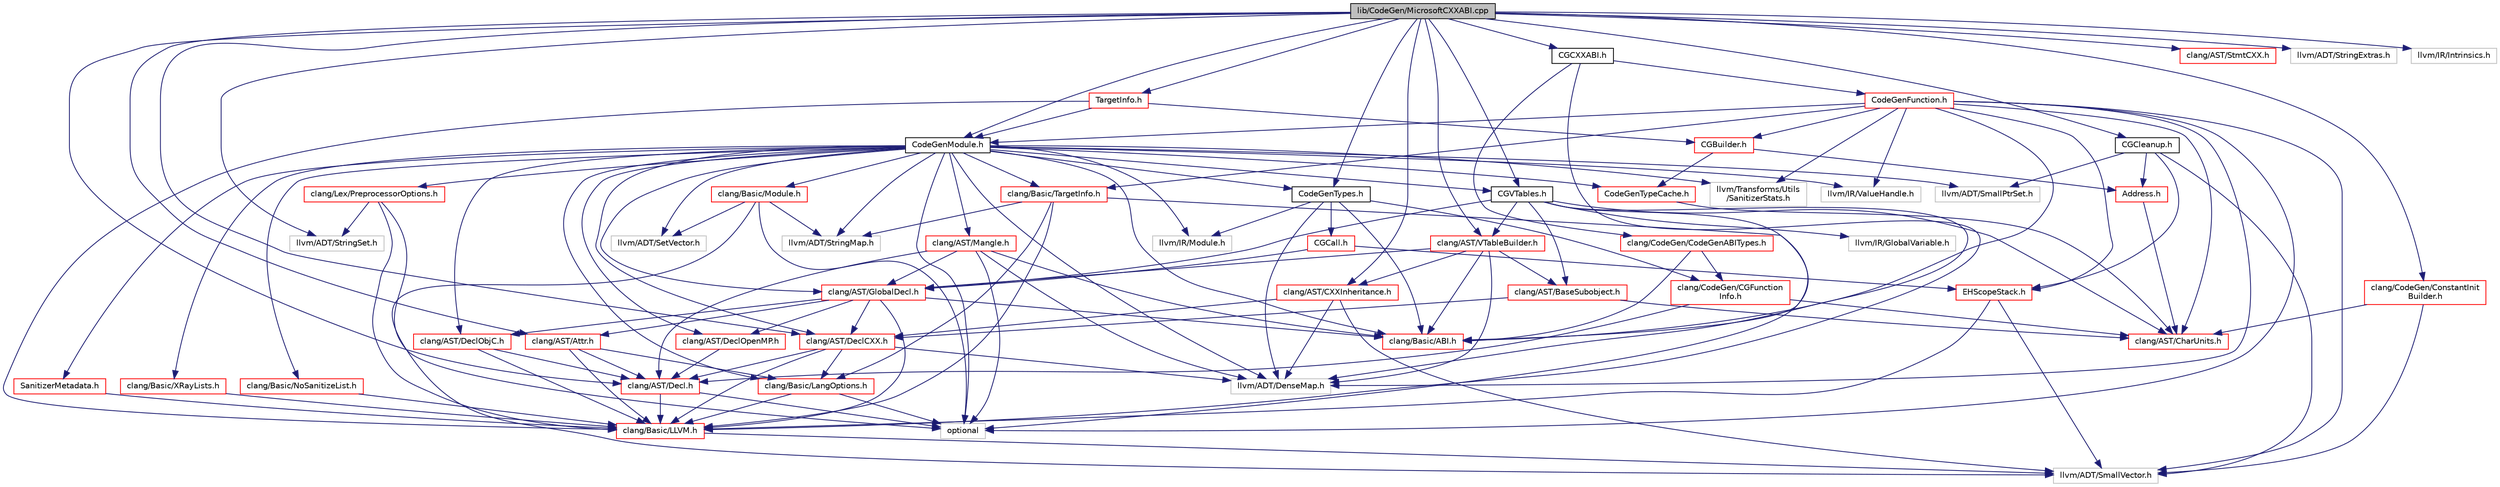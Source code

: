 digraph "lib/CodeGen/MicrosoftCXXABI.cpp"
{
 // LATEX_PDF_SIZE
  bgcolor="transparent";
  edge [fontname="Helvetica",fontsize="10",labelfontname="Helvetica",labelfontsize="10"];
  node [fontname="Helvetica",fontsize="10",shape=record];
  Node1 [label="lib/CodeGen/MicrosoftCXXABI.cpp",height=0.2,width=0.4,color="black", fillcolor="grey75", style="filled", fontcolor="black",tooltip=" "];
  Node1 -> Node2 [color="midnightblue",fontsize="10",style="solid",fontname="Helvetica"];
  Node2 [label="CGCXXABI.h",height=0.2,width=0.4,color="black",URL="$CGCXXABI_8h.html",tooltip=" "];
  Node2 -> Node3 [color="midnightblue",fontsize="10",style="solid",fontname="Helvetica"];
  Node3 [label="CodeGenFunction.h",height=0.2,width=0.4,color="red",URL="$CodeGenFunction_8h.html",tooltip=" "];
  Node3 -> Node4 [color="midnightblue",fontsize="10",style="solid",fontname="Helvetica"];
  Node4 [label="CGBuilder.h",height=0.2,width=0.4,color="red",URL="$CGBuilder_8h.html",tooltip=" "];
  Node4 -> Node5 [color="midnightblue",fontsize="10",style="solid",fontname="Helvetica"];
  Node5 [label="Address.h",height=0.2,width=0.4,color="red",URL="$Address_8h.html",tooltip=" "];
  Node5 -> Node6 [color="midnightblue",fontsize="10",style="solid",fontname="Helvetica"];
  Node6 [label="clang/AST/CharUnits.h",height=0.2,width=0.4,color="red",URL="$CharUnits_8h.html",tooltip=" "];
  Node4 -> Node13 [color="midnightblue",fontsize="10",style="solid",fontname="Helvetica"];
  Node13 [label="CodeGenTypeCache.h",height=0.2,width=0.4,color="red",URL="$CodeGenTypeCache_8h.html",tooltip=" "];
  Node13 -> Node6 [color="midnightblue",fontsize="10",style="solid",fontname="Helvetica"];
  Node3 -> Node195 [color="midnightblue",fontsize="10",style="solid",fontname="Helvetica"];
  Node195 [label="CodeGenModule.h",height=0.2,width=0.4,color="black",URL="$CodeGenModule_8h.html",tooltip=" "];
  Node195 -> Node196 [color="midnightblue",fontsize="10",style="solid",fontname="Helvetica"];
  Node196 [label="CGVTables.h",height=0.2,width=0.4,color="black",URL="$CGVTables_8h.html",tooltip=" "];
  Node196 -> Node197 [color="midnightblue",fontsize="10",style="solid",fontname="Helvetica"];
  Node197 [label="clang/AST/BaseSubobject.h",height=0.2,width=0.4,color="red",URL="$BaseSubobject_8h.html",tooltip=" "];
  Node197 -> Node6 [color="midnightblue",fontsize="10",style="solid",fontname="Helvetica"];
  Node197 -> Node21 [color="midnightblue",fontsize="10",style="solid",fontname="Helvetica"];
  Node21 [label="clang/AST/DeclCXX.h",height=0.2,width=0.4,color="red",URL="$DeclCXX_8h.html",tooltip=" "];
  Node21 -> Node45 [color="midnightblue",fontsize="10",style="solid",fontname="Helvetica"];
  Node45 [label="clang/AST/Decl.h",height=0.2,width=0.4,color="red",URL="$Decl_8h.html",tooltip=" "];
  Node45 -> Node39 [color="midnightblue",fontsize="10",style="solid",fontname="Helvetica"];
  Node39 [label="clang/Basic/LLVM.h",height=0.2,width=0.4,color="red",URL="$LLVM_8h.html",tooltip=" "];
  Node39 -> Node41 [color="midnightblue",fontsize="10",style="solid",fontname="Helvetica"];
  Node41 [label="llvm/ADT/SmallVector.h",height=0.2,width=0.4,color="grey75",tooltip=" "];
  Node45 -> Node66 [color="midnightblue",fontsize="10",style="solid",fontname="Helvetica"];
  Node66 [label="optional",height=0.2,width=0.4,color="grey75",tooltip=" "];
  Node21 -> Node39 [color="midnightblue",fontsize="10",style="solid",fontname="Helvetica"];
  Node21 -> Node122 [color="midnightblue",fontsize="10",style="solid",fontname="Helvetica"];
  Node122 [label="clang/Basic/LangOptions.h",height=0.2,width=0.4,color="red",URL="$LangOptions_8h.html",tooltip=" "];
  Node122 -> Node39 [color="midnightblue",fontsize="10",style="solid",fontname="Helvetica"];
  Node122 -> Node66 [color="midnightblue",fontsize="10",style="solid",fontname="Helvetica"];
  Node21 -> Node73 [color="midnightblue",fontsize="10",style="solid",fontname="Helvetica"];
  Node73 [label="llvm/ADT/DenseMap.h",height=0.2,width=0.4,color="grey75",tooltip=" "];
  Node196 -> Node6 [color="midnightblue",fontsize="10",style="solid",fontname="Helvetica"];
  Node196 -> Node198 [color="midnightblue",fontsize="10",style="solid",fontname="Helvetica"];
  Node198 [label="clang/AST/GlobalDecl.h",height=0.2,width=0.4,color="red",URL="$GlobalDecl_8h.html",tooltip=" "];
  Node198 -> Node199 [color="midnightblue",fontsize="10",style="solid",fontname="Helvetica"];
  Node199 [label="clang/AST/Attr.h",height=0.2,width=0.4,color="red",URL="$Attr_8h.html",tooltip=" "];
  Node199 -> Node45 [color="midnightblue",fontsize="10",style="solid",fontname="Helvetica"];
  Node199 -> Node122 [color="midnightblue",fontsize="10",style="solid",fontname="Helvetica"];
  Node199 -> Node39 [color="midnightblue",fontsize="10",style="solid",fontname="Helvetica"];
  Node198 -> Node21 [color="midnightblue",fontsize="10",style="solid",fontname="Helvetica"];
  Node198 -> Node206 [color="midnightblue",fontsize="10",style="solid",fontname="Helvetica"];
  Node206 [label="clang/AST/DeclObjC.h",height=0.2,width=0.4,color="red",URL="$DeclObjC_8h.html",tooltip=" "];
  Node206 -> Node45 [color="midnightblue",fontsize="10",style="solid",fontname="Helvetica"];
  Node206 -> Node39 [color="midnightblue",fontsize="10",style="solid",fontname="Helvetica"];
  Node198 -> Node209 [color="midnightblue",fontsize="10",style="solid",fontname="Helvetica"];
  Node209 [label="clang/AST/DeclOpenMP.h",height=0.2,width=0.4,color="red",URL="$DeclOpenMP_8h.html",tooltip=" "];
  Node209 -> Node45 [color="midnightblue",fontsize="10",style="solid",fontname="Helvetica"];
  Node198 -> Node215 [color="midnightblue",fontsize="10",style="solid",fontname="Helvetica"];
  Node215 [label="clang/Basic/ABI.h",height=0.2,width=0.4,color="red",URL="$ABI_8h.html",tooltip=" "];
  Node198 -> Node39 [color="midnightblue",fontsize="10",style="solid",fontname="Helvetica"];
  Node196 -> Node216 [color="midnightblue",fontsize="10",style="solid",fontname="Helvetica"];
  Node216 [label="clang/AST/VTableBuilder.h",height=0.2,width=0.4,color="red",URL="$VTableBuilder_8h.html",tooltip=" "];
  Node216 -> Node197 [color="midnightblue",fontsize="10",style="solid",fontname="Helvetica"];
  Node216 -> Node217 [color="midnightblue",fontsize="10",style="solid",fontname="Helvetica"];
  Node217 [label="clang/AST/CXXInheritance.h",height=0.2,width=0.4,color="red",URL="$CXXInheritance_8h.html",tooltip=" "];
  Node217 -> Node21 [color="midnightblue",fontsize="10",style="solid",fontname="Helvetica"];
  Node217 -> Node73 [color="midnightblue",fontsize="10",style="solid",fontname="Helvetica"];
  Node217 -> Node41 [color="midnightblue",fontsize="10",style="solid",fontname="Helvetica"];
  Node216 -> Node198 [color="midnightblue",fontsize="10",style="solid",fontname="Helvetica"];
  Node216 -> Node215 [color="midnightblue",fontsize="10",style="solid",fontname="Helvetica"];
  Node216 -> Node73 [color="midnightblue",fontsize="10",style="solid",fontname="Helvetica"];
  Node196 -> Node215 [color="midnightblue",fontsize="10",style="solid",fontname="Helvetica"];
  Node196 -> Node73 [color="midnightblue",fontsize="10",style="solid",fontname="Helvetica"];
  Node196 -> Node221 [color="midnightblue",fontsize="10",style="solid",fontname="Helvetica"];
  Node221 [label="llvm/IR/GlobalVariable.h",height=0.2,width=0.4,color="grey75",tooltip=" "];
  Node195 -> Node13 [color="midnightblue",fontsize="10",style="solid",fontname="Helvetica"];
  Node195 -> Node222 [color="midnightblue",fontsize="10",style="solid",fontname="Helvetica"];
  Node222 [label="CodeGenTypes.h",height=0.2,width=0.4,color="black",URL="$CodeGenTypes_8h.html",tooltip=" "];
  Node222 -> Node223 [color="midnightblue",fontsize="10",style="solid",fontname="Helvetica"];
  Node223 [label="CGCall.h",height=0.2,width=0.4,color="red",URL="$CGCall_8h.html",tooltip=" "];
  Node223 -> Node224 [color="midnightblue",fontsize="10",style="solid",fontname="Helvetica"];
  Node224 [label="EHScopeStack.h",height=0.2,width=0.4,color="red",URL="$EHScopeStack_8h.html",tooltip=" "];
  Node224 -> Node39 [color="midnightblue",fontsize="10",style="solid",fontname="Helvetica"];
  Node224 -> Node41 [color="midnightblue",fontsize="10",style="solid",fontname="Helvetica"];
  Node223 -> Node198 [color="midnightblue",fontsize="10",style="solid",fontname="Helvetica"];
  Node222 -> Node215 [color="midnightblue",fontsize="10",style="solid",fontname="Helvetica"];
  Node222 -> Node227 [color="midnightblue",fontsize="10",style="solid",fontname="Helvetica"];
  Node227 [label="clang/CodeGen/CGFunction\lInfo.h",height=0.2,width=0.4,color="red",URL="$CGFunctionInfo_8h.html",tooltip=" "];
  Node227 -> Node6 [color="midnightblue",fontsize="10",style="solid",fontname="Helvetica"];
  Node227 -> Node45 [color="midnightblue",fontsize="10",style="solid",fontname="Helvetica"];
  Node222 -> Node73 [color="midnightblue",fontsize="10",style="solid",fontname="Helvetica"];
  Node222 -> Node229 [color="midnightblue",fontsize="10",style="solid",fontname="Helvetica"];
  Node229 [label="llvm/IR/Module.h",height=0.2,width=0.4,color="grey75",tooltip=" "];
  Node195 -> Node230 [color="midnightblue",fontsize="10",style="solid",fontname="Helvetica"];
  Node230 [label="SanitizerMetadata.h",height=0.2,width=0.4,color="red",URL="$SanitizerMetadata_8h.html",tooltip=" "];
  Node230 -> Node39 [color="midnightblue",fontsize="10",style="solid",fontname="Helvetica"];
  Node195 -> Node21 [color="midnightblue",fontsize="10",style="solid",fontname="Helvetica"];
  Node195 -> Node206 [color="midnightblue",fontsize="10",style="solid",fontname="Helvetica"];
  Node195 -> Node209 [color="midnightblue",fontsize="10",style="solid",fontname="Helvetica"];
  Node195 -> Node198 [color="midnightblue",fontsize="10",style="solid",fontname="Helvetica"];
  Node195 -> Node231 [color="midnightblue",fontsize="10",style="solid",fontname="Helvetica"];
  Node231 [label="clang/AST/Mangle.h",height=0.2,width=0.4,color="red",URL="$Mangle_8h.html",tooltip=" "];
  Node231 -> Node45 [color="midnightblue",fontsize="10",style="solid",fontname="Helvetica"];
  Node231 -> Node198 [color="midnightblue",fontsize="10",style="solid",fontname="Helvetica"];
  Node231 -> Node215 [color="midnightblue",fontsize="10",style="solid",fontname="Helvetica"];
  Node231 -> Node73 [color="midnightblue",fontsize="10",style="solid",fontname="Helvetica"];
  Node231 -> Node66 [color="midnightblue",fontsize="10",style="solid",fontname="Helvetica"];
  Node195 -> Node215 [color="midnightblue",fontsize="10",style="solid",fontname="Helvetica"];
  Node195 -> Node122 [color="midnightblue",fontsize="10",style="solid",fontname="Helvetica"];
  Node195 -> Node161 [color="midnightblue",fontsize="10",style="solid",fontname="Helvetica"];
  Node161 [label="clang/Basic/Module.h",height=0.2,width=0.4,color="red",URL="$Module_8h.html",tooltip=" "];
  Node161 -> Node170 [color="midnightblue",fontsize="10",style="solid",fontname="Helvetica"];
  Node170 [label="llvm/ADT/SetVector.h",height=0.2,width=0.4,color="grey75",tooltip=" "];
  Node161 -> Node41 [color="midnightblue",fontsize="10",style="solid",fontname="Helvetica"];
  Node161 -> Node102 [color="midnightblue",fontsize="10",style="solid",fontname="Helvetica"];
  Node102 [label="llvm/ADT/StringMap.h",height=0.2,width=0.4,color="grey75",tooltip=" "];
  Node161 -> Node66 [color="midnightblue",fontsize="10",style="solid",fontname="Helvetica"];
  Node195 -> Node187 [color="midnightblue",fontsize="10",style="solid",fontname="Helvetica"];
  Node187 [label="clang/Basic/NoSanitizeList.h",height=0.2,width=0.4,color="red",URL="$NoSanitizeList_8h.html",tooltip=" "];
  Node187 -> Node39 [color="midnightblue",fontsize="10",style="solid",fontname="Helvetica"];
  Node195 -> Node232 [color="midnightblue",fontsize="10",style="solid",fontname="Helvetica"];
  Node232 [label="clang/Basic/TargetInfo.h",height=0.2,width=0.4,color="red",URL="$include_2clang_2Basic_2TargetInfo_8h.html",tooltip=" "];
  Node232 -> Node39 [color="midnightblue",fontsize="10",style="solid",fontname="Helvetica"];
  Node232 -> Node122 [color="midnightblue",fontsize="10",style="solid",fontname="Helvetica"];
  Node232 -> Node102 [color="midnightblue",fontsize="10",style="solid",fontname="Helvetica"];
  Node232 -> Node66 [color="midnightblue",fontsize="10",style="solid",fontname="Helvetica"];
  Node195 -> Node189 [color="midnightblue",fontsize="10",style="solid",fontname="Helvetica"];
  Node189 [label="clang/Basic/XRayLists.h",height=0.2,width=0.4,color="red",URL="$XRayLists_8h.html",tooltip=" "];
  Node189 -> Node39 [color="midnightblue",fontsize="10",style="solid",fontname="Helvetica"];
  Node195 -> Node238 [color="midnightblue",fontsize="10",style="solid",fontname="Helvetica"];
  Node238 [label="clang/Lex/PreprocessorOptions.h",height=0.2,width=0.4,color="red",URL="$PreprocessorOptions_8h.html",tooltip=" "];
  Node238 -> Node39 [color="midnightblue",fontsize="10",style="solid",fontname="Helvetica"];
  Node238 -> Node240 [color="midnightblue",fontsize="10",style="solid",fontname="Helvetica"];
  Node240 [label="llvm/ADT/StringSet.h",height=0.2,width=0.4,color="grey75",tooltip=" "];
  Node238 -> Node66 [color="midnightblue",fontsize="10",style="solid",fontname="Helvetica"];
  Node195 -> Node73 [color="midnightblue",fontsize="10",style="solid",fontname="Helvetica"];
  Node195 -> Node170 [color="midnightblue",fontsize="10",style="solid",fontname="Helvetica"];
  Node195 -> Node242 [color="midnightblue",fontsize="10",style="solid",fontname="Helvetica"];
  Node242 [label="llvm/ADT/SmallPtrSet.h",height=0.2,width=0.4,color="grey75",tooltip=" "];
  Node195 -> Node102 [color="midnightblue",fontsize="10",style="solid",fontname="Helvetica"];
  Node195 -> Node229 [color="midnightblue",fontsize="10",style="solid",fontname="Helvetica"];
  Node195 -> Node175 [color="midnightblue",fontsize="10",style="solid",fontname="Helvetica"];
  Node175 [label="llvm/IR/ValueHandle.h",height=0.2,width=0.4,color="grey75",tooltip=" "];
  Node195 -> Node243 [color="midnightblue",fontsize="10",style="solid",fontname="Helvetica"];
  Node243 [label="llvm/Transforms/Utils\l/SanitizerStats.h",height=0.2,width=0.4,color="grey75",tooltip=" "];
  Node195 -> Node66 [color="midnightblue",fontsize="10",style="solid",fontname="Helvetica"];
  Node3 -> Node224 [color="midnightblue",fontsize="10",style="solid",fontname="Helvetica"];
  Node3 -> Node6 [color="midnightblue",fontsize="10",style="solid",fontname="Helvetica"];
  Node3 -> Node215 [color="midnightblue",fontsize="10",style="solid",fontname="Helvetica"];
  Node3 -> Node232 [color="midnightblue",fontsize="10",style="solid",fontname="Helvetica"];
  Node3 -> Node73 [color="midnightblue",fontsize="10",style="solid",fontname="Helvetica"];
  Node3 -> Node41 [color="midnightblue",fontsize="10",style="solid",fontname="Helvetica"];
  Node3 -> Node175 [color="midnightblue",fontsize="10",style="solid",fontname="Helvetica"];
  Node3 -> Node243 [color="midnightblue",fontsize="10",style="solid",fontname="Helvetica"];
  Node3 -> Node66 [color="midnightblue",fontsize="10",style="solid",fontname="Helvetica"];
  Node2 -> Node39 [color="midnightblue",fontsize="10",style="solid",fontname="Helvetica"];
  Node2 -> Node256 [color="midnightblue",fontsize="10",style="solid",fontname="Helvetica"];
  Node256 [label="clang/CodeGen/CodeGenABITypes.h",height=0.2,width=0.4,color="red",URL="$CodeGenABITypes_8h.html",tooltip=" "];
  Node256 -> Node215 [color="midnightblue",fontsize="10",style="solid",fontname="Helvetica"];
  Node256 -> Node227 [color="midnightblue",fontsize="10",style="solid",fontname="Helvetica"];
  Node1 -> Node257 [color="midnightblue",fontsize="10",style="solid",fontname="Helvetica"];
  Node257 [label="CGCleanup.h",height=0.2,width=0.4,color="black",URL="$CGCleanup_8h.html",tooltip=" "];
  Node257 -> Node224 [color="midnightblue",fontsize="10",style="solid",fontname="Helvetica"];
  Node257 -> Node5 [color="midnightblue",fontsize="10",style="solid",fontname="Helvetica"];
  Node257 -> Node242 [color="midnightblue",fontsize="10",style="solid",fontname="Helvetica"];
  Node257 -> Node41 [color="midnightblue",fontsize="10",style="solid",fontname="Helvetica"];
  Node1 -> Node196 [color="midnightblue",fontsize="10",style="solid",fontname="Helvetica"];
  Node1 -> Node195 [color="midnightblue",fontsize="10",style="solid",fontname="Helvetica"];
  Node1 -> Node222 [color="midnightblue",fontsize="10",style="solid",fontname="Helvetica"];
  Node1 -> Node258 [color="midnightblue",fontsize="10",style="solid",fontname="Helvetica"];
  Node258 [label="TargetInfo.h",height=0.2,width=0.4,color="red",URL="$lib_2CodeGen_2TargetInfo_8h.html",tooltip=" "];
  Node258 -> Node4 [color="midnightblue",fontsize="10",style="solid",fontname="Helvetica"];
  Node258 -> Node195 [color="midnightblue",fontsize="10",style="solid",fontname="Helvetica"];
  Node258 -> Node39 [color="midnightblue",fontsize="10",style="solid",fontname="Helvetica"];
  Node1 -> Node199 [color="midnightblue",fontsize="10",style="solid",fontname="Helvetica"];
  Node1 -> Node217 [color="midnightblue",fontsize="10",style="solid",fontname="Helvetica"];
  Node1 -> Node45 [color="midnightblue",fontsize="10",style="solid",fontname="Helvetica"];
  Node1 -> Node21 [color="midnightblue",fontsize="10",style="solid",fontname="Helvetica"];
  Node1 -> Node249 [color="midnightblue",fontsize="10",style="solid",fontname="Helvetica"];
  Node249 [label="clang/AST/StmtCXX.h",height=0.2,width=0.4,color="red",URL="$StmtCXX_8h.html",tooltip=" "];
  Node1 -> Node216 [color="midnightblue",fontsize="10",style="solid",fontname="Helvetica"];
  Node1 -> Node259 [color="midnightblue",fontsize="10",style="solid",fontname="Helvetica"];
  Node259 [label="clang/CodeGen/ConstantInit\lBuilder.h",height=0.2,width=0.4,color="red",URL="$ConstantInitBuilder_8h.html",tooltip=" "];
  Node259 -> Node41 [color="midnightblue",fontsize="10",style="solid",fontname="Helvetica"];
  Node259 -> Node6 [color="midnightblue",fontsize="10",style="solid",fontname="Helvetica"];
  Node1 -> Node263 [color="midnightblue",fontsize="10",style="solid",fontname="Helvetica"];
  Node263 [label="llvm/ADT/StringExtras.h",height=0.2,width=0.4,color="grey75",tooltip=" "];
  Node1 -> Node240 [color="midnightblue",fontsize="10",style="solid",fontname="Helvetica"];
  Node1 -> Node264 [color="midnightblue",fontsize="10",style="solid",fontname="Helvetica"];
  Node264 [label="llvm/IR/Intrinsics.h",height=0.2,width=0.4,color="grey75",tooltip=" "];
}
